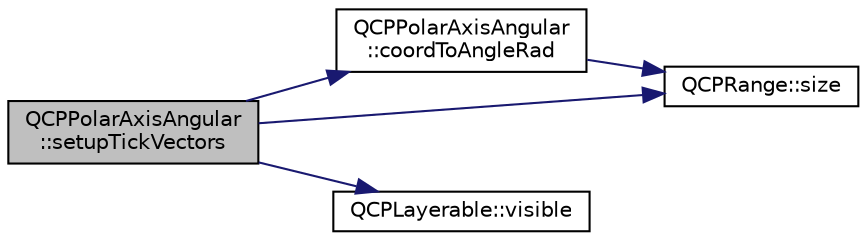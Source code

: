 digraph "QCPPolarAxisAngular::setupTickVectors"
{
 // LATEX_PDF_SIZE
  edge [fontname="Helvetica",fontsize="10",labelfontname="Helvetica",labelfontsize="10"];
  node [fontname="Helvetica",fontsize="10",shape=record];
  rankdir="LR";
  Node1 [label="QCPPolarAxisAngular\l::setupTickVectors",height=0.2,width=0.4,color="black", fillcolor="grey75", style="filled", fontcolor="black",tooltip=" "];
  Node1 -> Node2 [color="midnightblue",fontsize="10",style="solid",fontname="Helvetica"];
  Node2 [label="QCPPolarAxisAngular\l::coordToAngleRad",height=0.2,width=0.4,color="black", fillcolor="white", style="filled",URL="$classQCPPolarAxisAngular.html#adcf5f87f947e7eed1cc76548911d9760",tooltip=" "];
  Node2 -> Node3 [color="midnightblue",fontsize="10",style="solid",fontname="Helvetica"];
  Node3 [label="QCPRange::size",height=0.2,width=0.4,color="black", fillcolor="white", style="filled",URL="$classQCPRange.html#a62326e7cc4316b96df6a60813230e63f",tooltip=" "];
  Node1 -> Node3 [color="midnightblue",fontsize="10",style="solid",fontname="Helvetica"];
  Node1 -> Node4 [color="midnightblue",fontsize="10",style="solid",fontname="Helvetica"];
  Node4 [label="QCPLayerable::visible",height=0.2,width=0.4,color="black", fillcolor="white", style="filled",URL="$classQCPLayerable.html#af0297b944b6192b6d67d00bff41b6b70",tooltip=" "];
}
